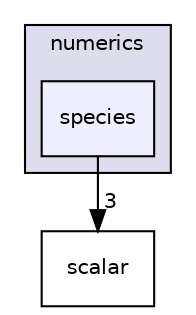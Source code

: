 digraph "SU2_CFD/include/numerics/species" {
  compound=true
  node [ fontsize="10", fontname="Helvetica"];
  edge [ labelfontsize="10", labelfontname="Helvetica"];
  subgraph clusterdir_756791f5376667f4032d4a9f45c7494c {
    graph [ bgcolor="#ddddee", pencolor="black", label="numerics" fontname="Helvetica", fontsize="10", URL="dir_756791f5376667f4032d4a9f45c7494c.html"]
  dir_d19c092bb5cb53aaa5e99f6fe0bea9ab [shape=box, label="species", style="filled", fillcolor="#eeeeff", pencolor="black", URL="dir_d19c092bb5cb53aaa5e99f6fe0bea9ab.html"];
  }
  dir_df71765b1aee806f42cd677f7b22aec8 [shape=box label="scalar" URL="dir_df71765b1aee806f42cd677f7b22aec8.html"];
  dir_d19c092bb5cb53aaa5e99f6fe0bea9ab->dir_df71765b1aee806f42cd677f7b22aec8 [headlabel="3", labeldistance=1.5 headhref="dir_000056_000055.html"];
}
